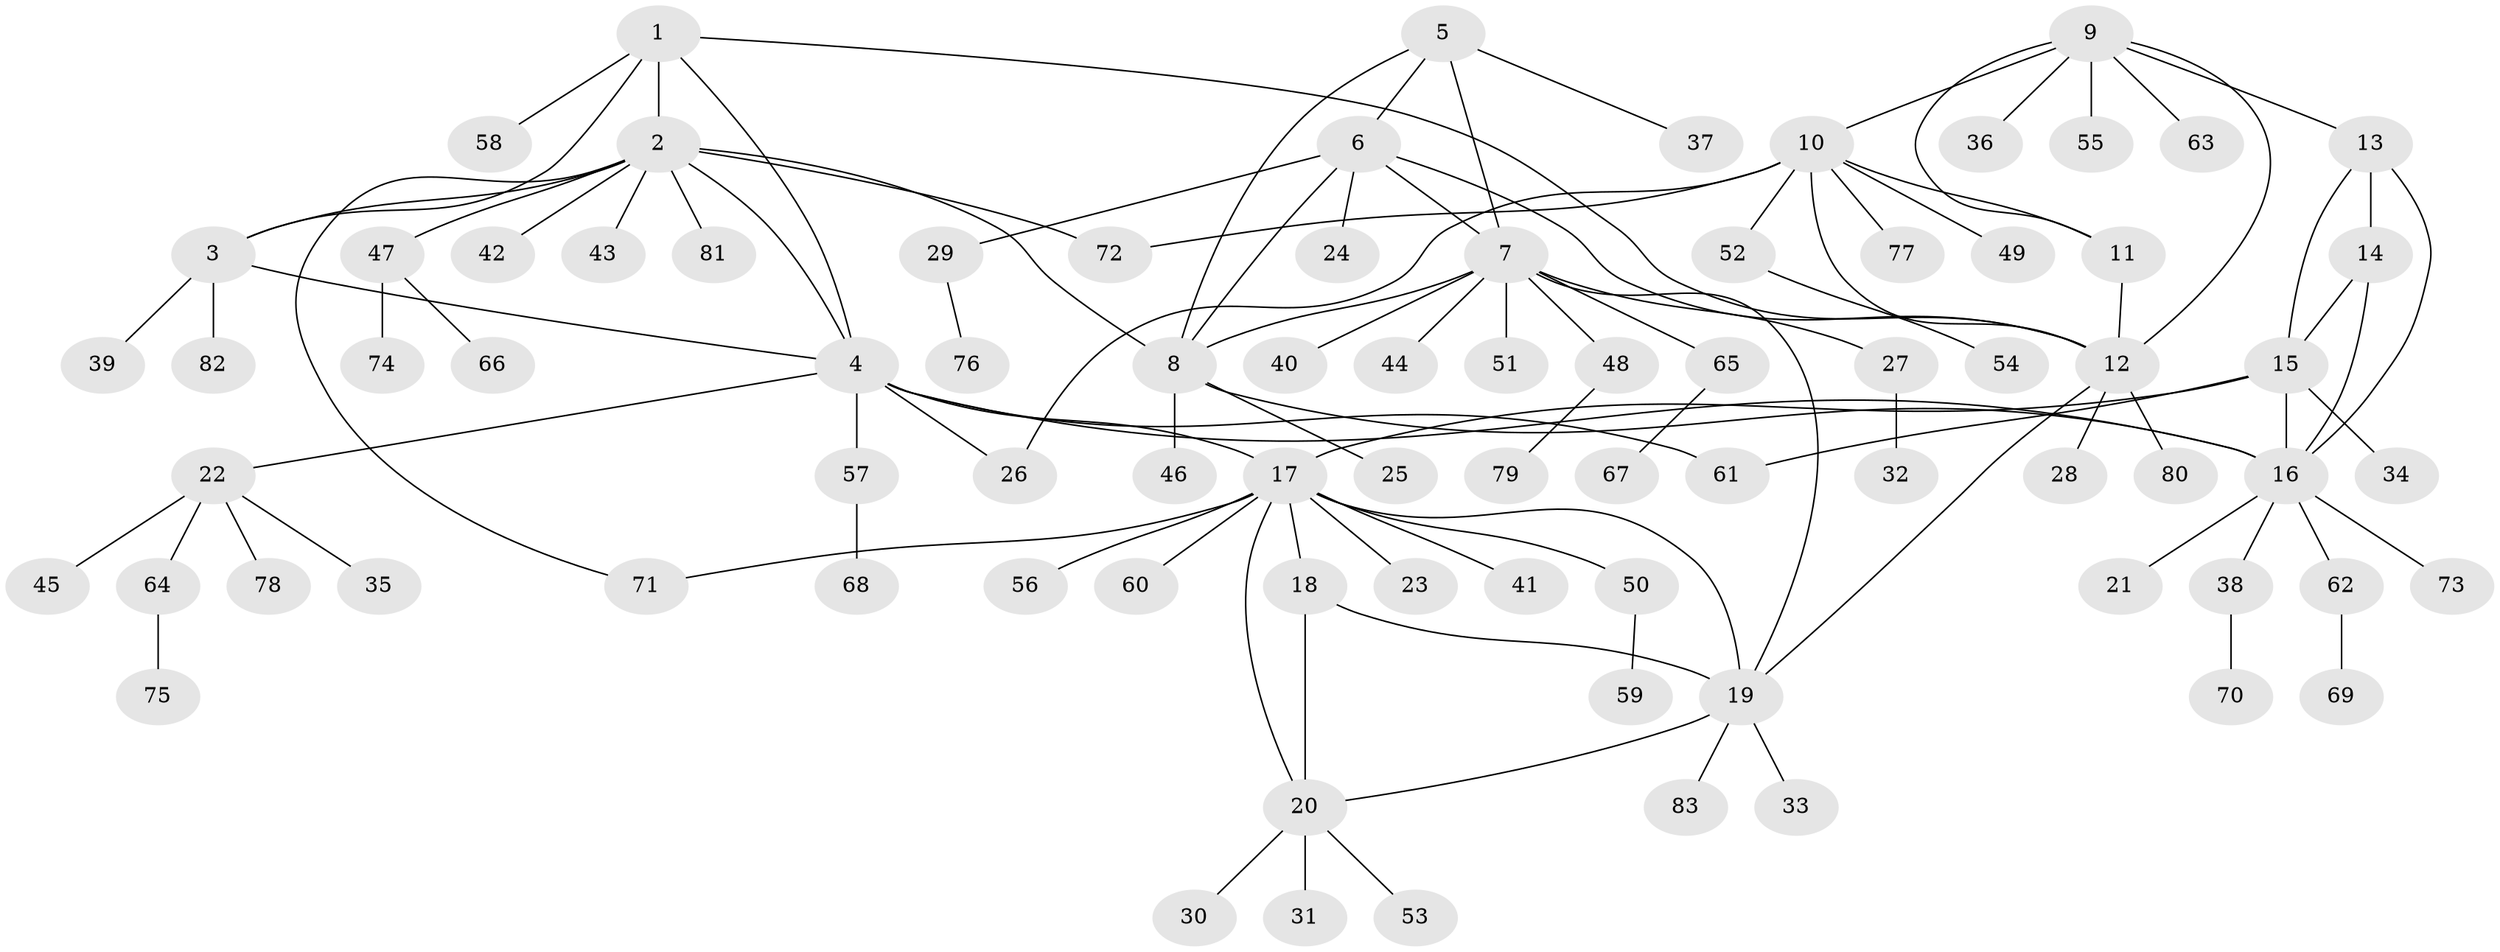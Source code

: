 // Generated by graph-tools (version 1.1) at 2025/11/02/27/25 16:11:30]
// undirected, 83 vertices, 107 edges
graph export_dot {
graph [start="1"]
  node [color=gray90,style=filled];
  1;
  2;
  3;
  4;
  5;
  6;
  7;
  8;
  9;
  10;
  11;
  12;
  13;
  14;
  15;
  16;
  17;
  18;
  19;
  20;
  21;
  22;
  23;
  24;
  25;
  26;
  27;
  28;
  29;
  30;
  31;
  32;
  33;
  34;
  35;
  36;
  37;
  38;
  39;
  40;
  41;
  42;
  43;
  44;
  45;
  46;
  47;
  48;
  49;
  50;
  51;
  52;
  53;
  54;
  55;
  56;
  57;
  58;
  59;
  60;
  61;
  62;
  63;
  64;
  65;
  66;
  67;
  68;
  69;
  70;
  71;
  72;
  73;
  74;
  75;
  76;
  77;
  78;
  79;
  80;
  81;
  82;
  83;
  1 -- 2;
  1 -- 3;
  1 -- 4;
  1 -- 12;
  1 -- 58;
  2 -- 3;
  2 -- 4;
  2 -- 8;
  2 -- 42;
  2 -- 43;
  2 -- 47;
  2 -- 71;
  2 -- 72;
  2 -- 81;
  3 -- 4;
  3 -- 39;
  3 -- 82;
  4 -- 16;
  4 -- 17;
  4 -- 22;
  4 -- 26;
  4 -- 57;
  4 -- 61;
  5 -- 6;
  5 -- 7;
  5 -- 8;
  5 -- 37;
  6 -- 7;
  6 -- 8;
  6 -- 12;
  6 -- 24;
  6 -- 29;
  7 -- 8;
  7 -- 19;
  7 -- 27;
  7 -- 40;
  7 -- 44;
  7 -- 48;
  7 -- 51;
  7 -- 65;
  8 -- 16;
  8 -- 25;
  8 -- 46;
  9 -- 10;
  9 -- 11;
  9 -- 12;
  9 -- 13;
  9 -- 36;
  9 -- 55;
  9 -- 63;
  10 -- 11;
  10 -- 12;
  10 -- 26;
  10 -- 49;
  10 -- 52;
  10 -- 72;
  10 -- 77;
  11 -- 12;
  12 -- 19;
  12 -- 28;
  12 -- 80;
  13 -- 14;
  13 -- 15;
  13 -- 16;
  14 -- 15;
  14 -- 16;
  15 -- 16;
  15 -- 17;
  15 -- 34;
  15 -- 61;
  16 -- 21;
  16 -- 38;
  16 -- 62;
  16 -- 73;
  17 -- 18;
  17 -- 19;
  17 -- 20;
  17 -- 23;
  17 -- 41;
  17 -- 50;
  17 -- 56;
  17 -- 60;
  17 -- 71;
  18 -- 19;
  18 -- 20;
  19 -- 20;
  19 -- 33;
  19 -- 83;
  20 -- 30;
  20 -- 31;
  20 -- 53;
  22 -- 35;
  22 -- 45;
  22 -- 64;
  22 -- 78;
  27 -- 32;
  29 -- 76;
  38 -- 70;
  47 -- 66;
  47 -- 74;
  48 -- 79;
  50 -- 59;
  52 -- 54;
  57 -- 68;
  62 -- 69;
  64 -- 75;
  65 -- 67;
}
